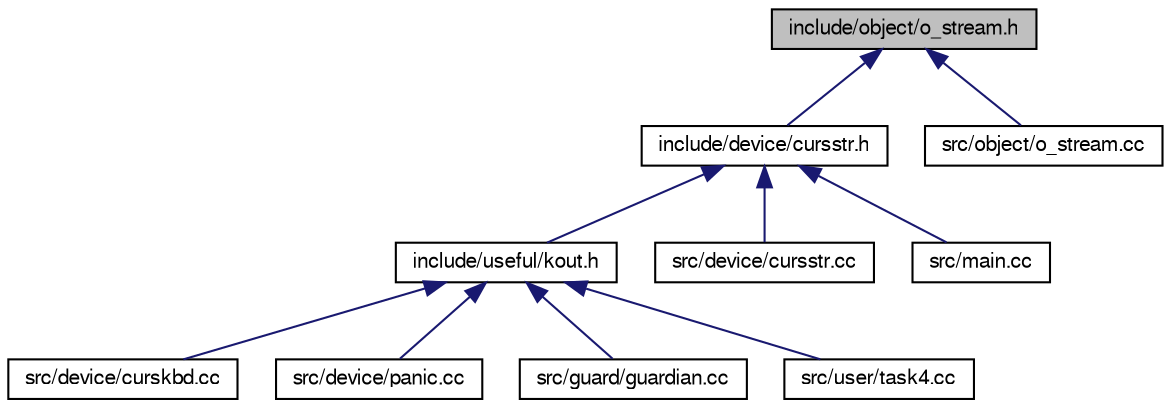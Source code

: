 digraph "include/object/o_stream.h"
{
  bgcolor="transparent";
  edge [fontname="FreeSans",fontsize="10",labelfontname="FreeSans",labelfontsize="10"];
  node [fontname="FreeSans",fontsize="10",shape=record];
  Node1 [label="include/object/o_stream.h",height=0.2,width=0.4,color="black", fillcolor="grey75", style="filled" fontcolor="black"];
  Node1 -> Node2 [dir="back",color="midnightblue",fontsize="10",style="solid",fontname="FreeSans"];
  Node2 [label="include/device/cursstr.h",height=0.2,width=0.4,color="black",URL="$cursstr_8h.html"];
  Node2 -> Node3 [dir="back",color="midnightblue",fontsize="10",style="solid",fontname="FreeSans"];
  Node3 [label="include/useful/kout.h",height=0.2,width=0.4,color="black",URL="$kout_8h.html",tooltip="help include file for use of global declared variable kout, declared in main.cc"];
  Node3 -> Node4 [dir="back",color="midnightblue",fontsize="10",style="solid",fontname="FreeSans"];
  Node4 [label="src/device/curskbd.cc",height=0.2,width=0.4,color="black",URL="$curskbd_8cc.html"];
  Node3 -> Node5 [dir="back",color="midnightblue",fontsize="10",style="solid",fontname="FreeSans"];
  Node5 [label="src/device/panic.cc",height=0.2,width=0.4,color="black",URL="$panic_8cc.html"];
  Node3 -> Node6 [dir="back",color="midnightblue",fontsize="10",style="solid",fontname="FreeSans"];
  Node6 [label="src/guard/guardian.cc",height=0.2,width=0.4,color="black",URL="$guardian_8cc.html",tooltip="interrupt handler function"];
  Node3 -> Node7 [dir="back",color="midnightblue",fontsize="10",style="solid",fontname="FreeSans"];
  Node7 [label="src/user/task4.cc",height=0.2,width=0.4,color="black",URL="$task4_8cc.html"];
  Node2 -> Node8 [dir="back",color="midnightblue",fontsize="10",style="solid",fontname="FreeSans"];
  Node8 [label="src/device/cursstr.cc",height=0.2,width=0.4,color="black",URL="$cursstr_8cc.html"];
  Node2 -> Node9 [dir="back",color="midnightblue",fontsize="10",style="solid",fontname="FreeSans"];
  Node9 [label="src/main.cc",height=0.2,width=0.4,color="black",URL="$main_8cc.html"];
  Node1 -> Node10 [dir="back",color="midnightblue",fontsize="10",style="solid",fontname="FreeSans"];
  Node10 [label="src/object/o_stream.cc",height=0.2,width=0.4,color="black",URL="$o__stream_8cc.html"];
}

